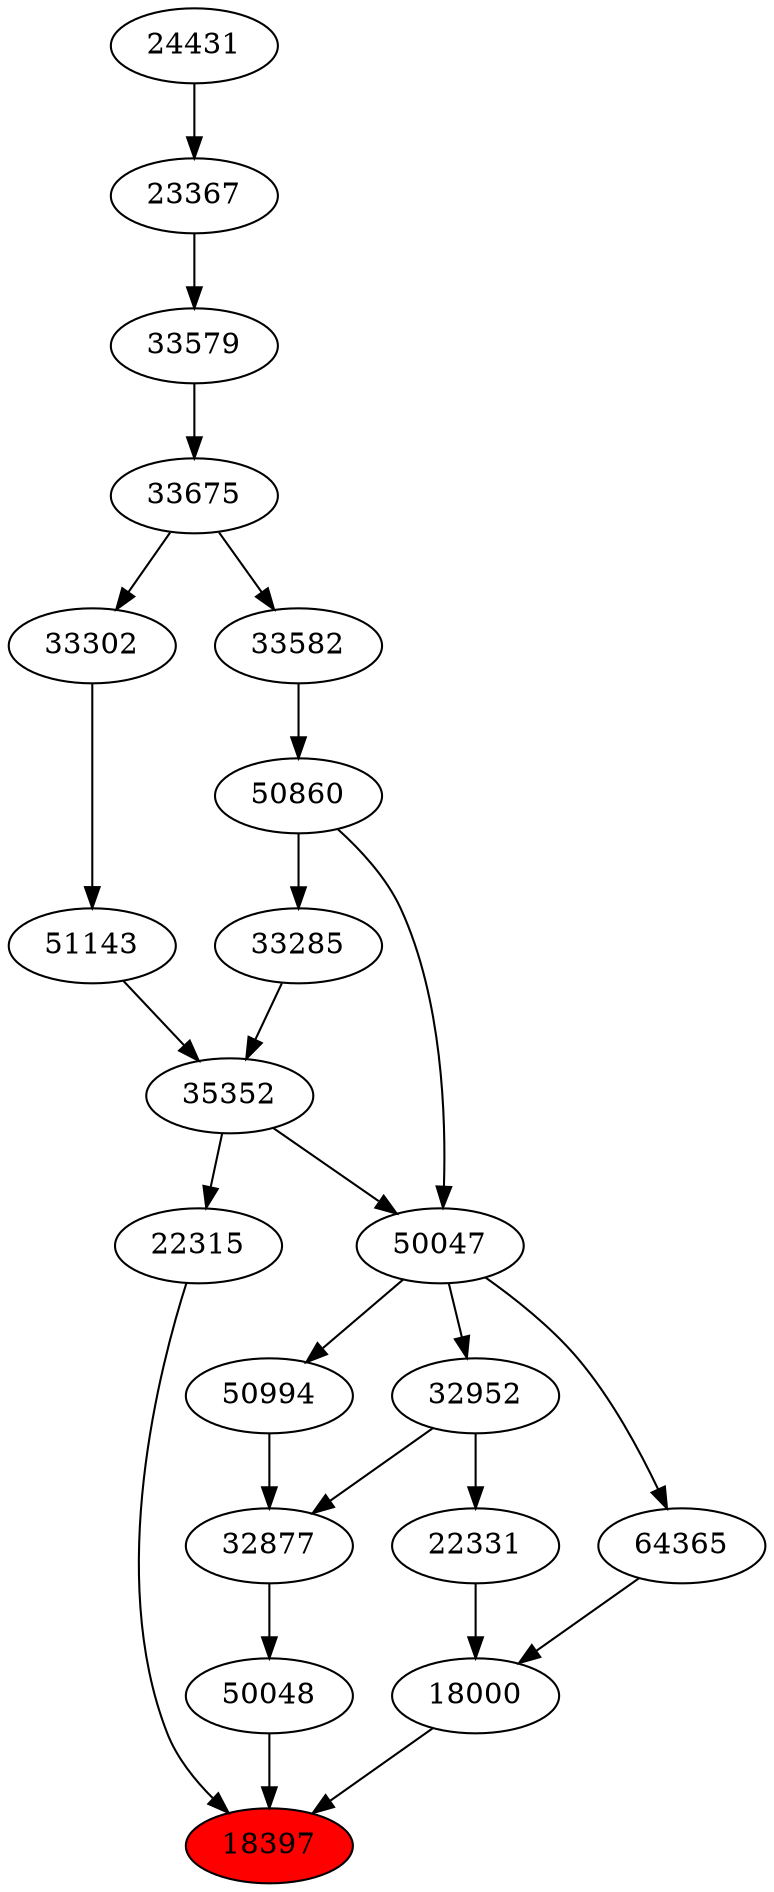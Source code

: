 strict digraph{ 
18397 [label="18397" fillcolor=red style=filled]
50048 -> 18397
18000 -> 18397
22315 -> 18397
50048 [label="50048"]
32877 -> 50048
18000 [label="18000"]
64365 -> 18000
22331 -> 18000
22315 [label="22315"]
35352 -> 22315
32877 [label="32877"]
50994 -> 32877
32952 -> 32877
64365 [label="64365"]
50047 -> 64365
22331 [label="22331"]
32952 -> 22331
35352 [label="35352"]
33285 -> 35352
51143 -> 35352
50994 [label="50994"]
50047 -> 50994
32952 [label="32952"]
50047 -> 32952
50047 [label="50047"]
35352 -> 50047
50860 -> 50047
33285 [label="33285"]
50860 -> 33285
51143 [label="51143"]
33302 -> 51143
50860 [label="50860"]
33582 -> 50860
33302 [label="33302"]
33675 -> 33302
33582 [label="33582"]
33675 -> 33582
33675 [label="33675"]
33579 -> 33675
33579 [label="33579"]
23367 -> 33579
23367 [label="23367"]
24431 -> 23367
24431 [label="24431"]
}
